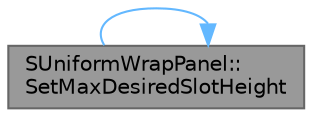 digraph "SUniformWrapPanel::SetMaxDesiredSlotHeight"
{
 // INTERACTIVE_SVG=YES
 // LATEX_PDF_SIZE
  bgcolor="transparent";
  edge [fontname=Helvetica,fontsize=10,labelfontname=Helvetica,labelfontsize=10];
  node [fontname=Helvetica,fontsize=10,shape=box,height=0.2,width=0.4];
  rankdir="LR";
  Node1 [id="Node000001",label="SUniformWrapPanel::\lSetMaxDesiredSlotHeight",height=0.2,width=0.4,color="gray40", fillcolor="grey60", style="filled", fontcolor="black",tooltip="See MinDesiredSlotHeight attribute."];
  Node1 -> Node1 [id="edge1_Node000001_Node000001",color="steelblue1",style="solid",tooltip=" "];
}
